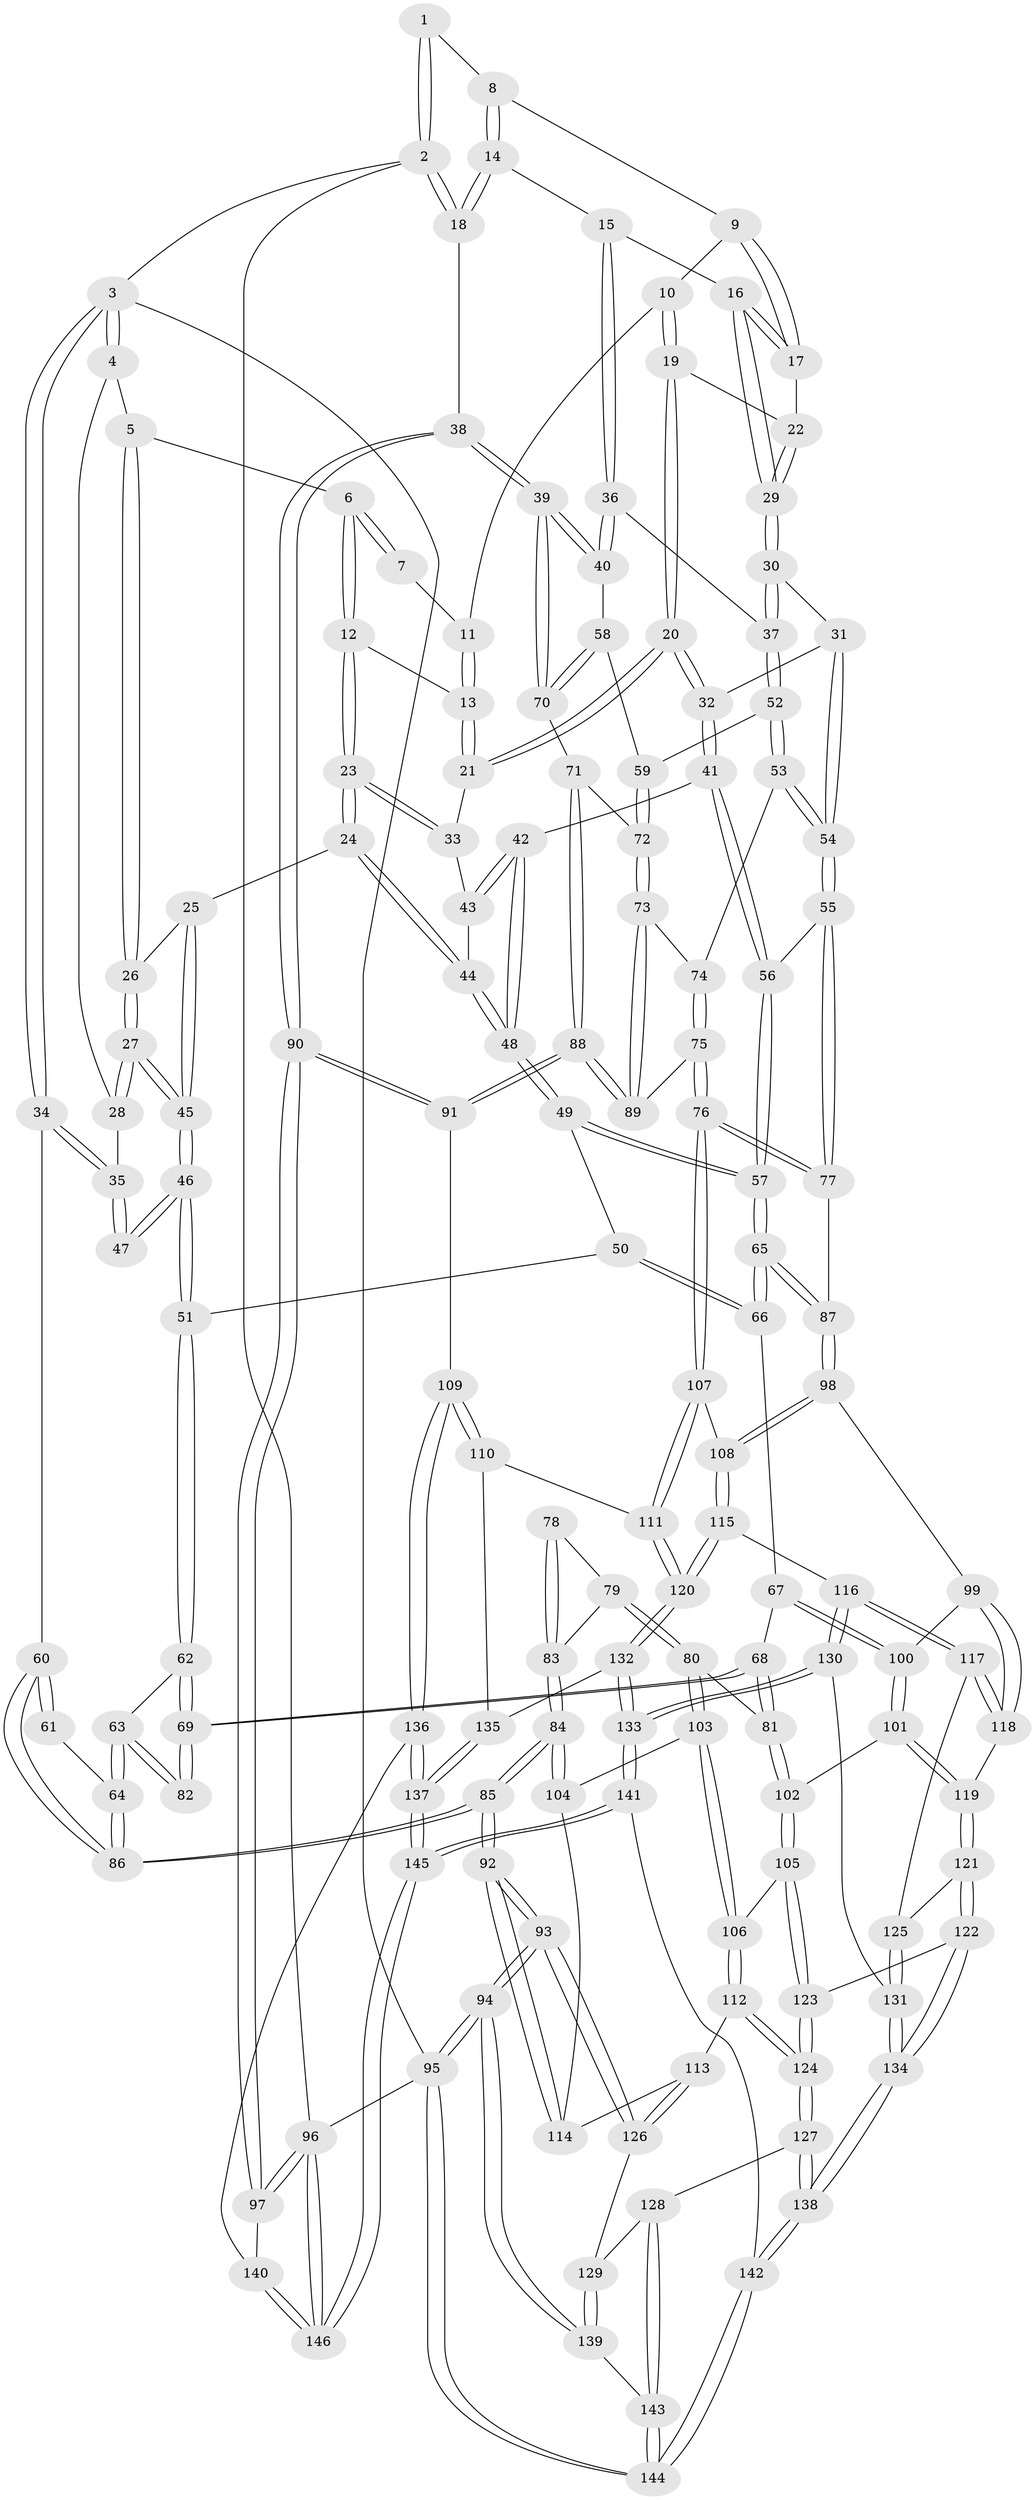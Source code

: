 // coarse degree distribution, {4: 0.37209302325581395, 6: 0.11627906976744186, 5: 0.43023255813953487, 3: 0.05813953488372093, 2: 0.023255813953488372}
// Generated by graph-tools (version 1.1) at 2025/42/03/06/25 10:42:36]
// undirected, 146 vertices, 362 edges
graph export_dot {
graph [start="1"]
  node [color=gray90,style=filled];
  1 [pos="+0.8198306988843251+0"];
  2 [pos="+1+0"];
  3 [pos="+0+0"];
  4 [pos="+0.17283458304337518+0"];
  5 [pos="+0.1932033987637232+0"];
  6 [pos="+0.2838091401196885+0"];
  7 [pos="+0.672738500030155+0"];
  8 [pos="+0.8476916465139533+0.024662506569665562"];
  9 [pos="+0.8329930605729047+0.03829132106514859"];
  10 [pos="+0.7118457989309255+0.030955604759332463"];
  11 [pos="+0.6682527574707777+0"];
  12 [pos="+0.4278643399724189+0.047988181968237155"];
  13 [pos="+0.57998876524558+0.045451311483935004"];
  14 [pos="+0.9114112321694836+0.09117674489914158"];
  15 [pos="+0.9016510505079482+0.11418522825005663"];
  16 [pos="+0.8298573626650757+0.13215237586235462"];
  17 [pos="+0.8014745557884205+0.07581399353491164"];
  18 [pos="+1+0"];
  19 [pos="+0.7155291746946839+0.0684250105309655"];
  20 [pos="+0.6535503734404511+0.13735766868946786"];
  21 [pos="+0.5900564061575914+0.08899978162925583"];
  22 [pos="+0.7468868104338381+0.08324614368311965"];
  23 [pos="+0.4385181445419969+0.14826965898152536"];
  24 [pos="+0.432169263021631+0.1637810076448995"];
  25 [pos="+0.37874291770707386+0.17078592402250162"];
  26 [pos="+0.28981904107670864+0.09032338356499008"];
  27 [pos="+0.26014716335734706+0.21698330950530026"];
  28 [pos="+0.16528749002012894+0.017553301897215226"];
  29 [pos="+0.7881913063241763+0.1867712969011963"];
  30 [pos="+0.7806400910014002+0.21822047702172456"];
  31 [pos="+0.6857017952015606+0.22134830160776192"];
  32 [pos="+0.6611686129527867+0.21480561673645235"];
  33 [pos="+0.5226188966523827+0.13519374087489458"];
  34 [pos="+0+0.03678589902382818"];
  35 [pos="+0.11999152936347475+0.19043032509688249"];
  36 [pos="+0.9293865386760465+0.24498892589339505"];
  37 [pos="+0.8145711175638485+0.24661131637756983"];
  38 [pos="+1+0.3207815018067629"];
  39 [pos="+1+0.3188719913656628"];
  40 [pos="+0.9456368246659241+0.2540740480770759"];
  41 [pos="+0.6437937910928411+0.22667137888850858"];
  42 [pos="+0.62591513753797+0.22165884514999903"];
  43 [pos="+0.586377312430185+0.19782803377386768"];
  44 [pos="+0.4413014740178817+0.19033294964540878"];
  45 [pos="+0.26160744965954585+0.22818789121509636"];
  46 [pos="+0.23437262860691088+0.2766550015008055"];
  47 [pos="+0.14413170121793192+0.24720383946921873"];
  48 [pos="+0.45201220237591794+0.2384037184773019"];
  49 [pos="+0.45124790732897935+0.2601990982033236"];
  50 [pos="+0.2820410714679515+0.2976383063753671"];
  51 [pos="+0.23623143209178715+0.2806824000401015"];
  52 [pos="+0.7888413374805557+0.37443951157730604"];
  53 [pos="+0.7740780429762049+0.3805852099731611"];
  54 [pos="+0.7381531189559278+0.3863465622497746"];
  55 [pos="+0.7257308728829865+0.3933168696315462"];
  56 [pos="+0.6182698715847129+0.2808339993940058"];
  57 [pos="+0.5029129213317617+0.4110869002790875"];
  58 [pos="+0.8412273509137291+0.37431528058293867"];
  59 [pos="+0.8065448767724371+0.38165814117519575"];
  60 [pos="+0+0.27132769794872463"];
  61 [pos="+0.13350311971449313+0.25427610013658924"];
  62 [pos="+0.23145139896889938+0.30526546605433996"];
  63 [pos="+0.06566320705405297+0.4005682376578429"];
  64 [pos="+0.04129077714894793+0.39707440272315625"];
  65 [pos="+0.49540270265642095+0.4636627028301182"];
  66 [pos="+0.47098534576647705+0.4632858854185824"];
  67 [pos="+0.2663191673016676+0.519169475366203"];
  68 [pos="+0.2633013610471653+0.5190417427545314"];
  69 [pos="+0.2195073522095597+0.4175576864127587"];
  70 [pos="+0.9713108912913192+0.39188016993152724"];
  71 [pos="+0.9194124752825839+0.44371812691993817"];
  72 [pos="+0.8478436173557441+0.44300924756506427"];
  73 [pos="+0.82325832378243+0.53669543801541"];
  74 [pos="+0.780535939777716+0.4208645606756325"];
  75 [pos="+0.7658712832706381+0.5758495310841217"];
  76 [pos="+0.6736751443824154+0.5806594267825476"];
  77 [pos="+0.6041879383505401+0.5149419152486643"];
  78 [pos="+0.12503701291130986+0.4607123223998072"];
  79 [pos="+0.1804287030284827+0.549114839957298"];
  80 [pos="+0.22165328041759358+0.5526601105015252"];
  81 [pos="+0.23095988920180158+0.5456242627486118"];
  82 [pos="+0.11562051499871533+0.41393716553320004"];
  83 [pos="+0.025712195180954574+0.5515346497661376"];
  84 [pos="+0+0.5585625379188973"];
  85 [pos="+0+0.5552231680311162"];
  86 [pos="+0+0.4782526288761326"];
  87 [pos="+0.5209403339773655+0.49164140659482225"];
  88 [pos="+0.8984595063078488+0.6142373879183125"];
  89 [pos="+0.8185532113869034+0.5772236288290568"];
  90 [pos="+1+0.665949227519631"];
  91 [pos="+0.9674569790791283+0.673872042843365"];
  92 [pos="+0+0.7046082343809393"];
  93 [pos="+0+0.8563511763432747"];
  94 [pos="+0+1"];
  95 [pos="+0+1"];
  96 [pos="+1+1"];
  97 [pos="+1+1"];
  98 [pos="+0.47926003340614914+0.6089086945300451"];
  99 [pos="+0.47782862505375967+0.612192498172531"];
  100 [pos="+0.353804016374683+0.6697929767974378"];
  101 [pos="+0.34621961670752466+0.69057748766513"];
  102 [pos="+0.3187744988649813+0.706726742066344"];
  103 [pos="+0.20624509985311743+0.6358527574318893"];
  104 [pos="+0.11268216920923664+0.6630857197587131"];
  105 [pos="+0.31512249838145046+0.7093492906824282"];
  106 [pos="+0.21017093074090246+0.6571881130387913"];
  107 [pos="+0.6723696640373306+0.629995625359676"];
  108 [pos="+0.5724527420685518+0.7016032581429587"];
  109 [pos="+0.8664469652258975+0.7814415985973087"];
  110 [pos="+0.7490690339162447+0.7614697637226665"];
  111 [pos="+0.685125982765828+0.7088547087016307"];
  112 [pos="+0.19139546320961312+0.7309732174536453"];
  113 [pos="+0.14773012877946518+0.750210920583198"];
  114 [pos="+0.12192542536330406+0.7338320287310295"];
  115 [pos="+0.5310594720047322+0.761221220230987"];
  116 [pos="+0.5194879771386733+0.7617579800610749"];
  117 [pos="+0.5160757962361621+0.759536538076274"];
  118 [pos="+0.4797144903490909+0.6928680064665595"];
  119 [pos="+0.3968048467875163+0.7391085577172007"];
  120 [pos="+0.6137644412557108+0.7841077470006612"];
  121 [pos="+0.3961854702265276+0.7854496802685267"];
  122 [pos="+0.3767101166280655+0.8003503453959209"];
  123 [pos="+0.28105862626129563+0.8027435018265574"];
  124 [pos="+0.2783362441130153+0.80473841184326"];
  125 [pos="+0.4330515139368498+0.7954165591280543"];
  126 [pos="+0.12418272025650666+0.8301325707247573"];
  127 [pos="+0.2689555274749622+0.8357366902117366"];
  128 [pos="+0.26354779976359244+0.8379798369414274"];
  129 [pos="+0.13184470338664034+0.8376860593825065"];
  130 [pos="+0.509780363410752+0.8607896382818957"];
  131 [pos="+0.45221839445112666+0.8568807974518241"];
  132 [pos="+0.6291029969731372+0.8669580004657667"];
  133 [pos="+0.5968138833665303+0.9825206632022134"];
  134 [pos="+0.39943247784859354+0.896961811145429"];
  135 [pos="+0.7138936874070456+0.8302354870705655"];
  136 [pos="+0.8561469355103648+0.8888046889760844"];
  137 [pos="+0.7904532671717283+0.9449268248611418"];
  138 [pos="+0.35898708551927444+0.9915097982090738"];
  139 [pos="+0.14793394974409912+0.9178486610233411"];
  140 [pos="+0.8862160890108961+0.9065796655344277"];
  141 [pos="+0.6166593879163609+1"];
  142 [pos="+0.37843066562942446+1"];
  143 [pos="+0.18602977871915224+0.9292054630728236"];
  144 [pos="+0.3746530930760217+1"];
  145 [pos="+0.6224074840620425+1"];
  146 [pos="+1+1"];
  1 -- 2;
  1 -- 2;
  1 -- 8;
  2 -- 3;
  2 -- 18;
  2 -- 18;
  2 -- 96;
  3 -- 4;
  3 -- 4;
  3 -- 34;
  3 -- 34;
  3 -- 95;
  4 -- 5;
  4 -- 28;
  5 -- 6;
  5 -- 26;
  5 -- 26;
  6 -- 7;
  6 -- 7;
  6 -- 12;
  6 -- 12;
  7 -- 11;
  8 -- 9;
  8 -- 14;
  8 -- 14;
  9 -- 10;
  9 -- 17;
  9 -- 17;
  10 -- 11;
  10 -- 19;
  10 -- 19;
  11 -- 13;
  11 -- 13;
  12 -- 13;
  12 -- 23;
  12 -- 23;
  13 -- 21;
  13 -- 21;
  14 -- 15;
  14 -- 18;
  14 -- 18;
  15 -- 16;
  15 -- 36;
  15 -- 36;
  16 -- 17;
  16 -- 17;
  16 -- 29;
  16 -- 29;
  17 -- 22;
  18 -- 38;
  19 -- 20;
  19 -- 20;
  19 -- 22;
  20 -- 21;
  20 -- 21;
  20 -- 32;
  20 -- 32;
  21 -- 33;
  22 -- 29;
  22 -- 29;
  23 -- 24;
  23 -- 24;
  23 -- 33;
  23 -- 33;
  24 -- 25;
  24 -- 44;
  24 -- 44;
  25 -- 26;
  25 -- 45;
  25 -- 45;
  26 -- 27;
  26 -- 27;
  27 -- 28;
  27 -- 28;
  27 -- 45;
  27 -- 45;
  28 -- 35;
  29 -- 30;
  29 -- 30;
  30 -- 31;
  30 -- 37;
  30 -- 37;
  31 -- 32;
  31 -- 54;
  31 -- 54;
  32 -- 41;
  32 -- 41;
  33 -- 43;
  34 -- 35;
  34 -- 35;
  34 -- 60;
  35 -- 47;
  35 -- 47;
  36 -- 37;
  36 -- 40;
  36 -- 40;
  37 -- 52;
  37 -- 52;
  38 -- 39;
  38 -- 39;
  38 -- 90;
  38 -- 90;
  39 -- 40;
  39 -- 40;
  39 -- 70;
  39 -- 70;
  40 -- 58;
  41 -- 42;
  41 -- 56;
  41 -- 56;
  42 -- 43;
  42 -- 43;
  42 -- 48;
  42 -- 48;
  43 -- 44;
  44 -- 48;
  44 -- 48;
  45 -- 46;
  45 -- 46;
  46 -- 47;
  46 -- 47;
  46 -- 51;
  46 -- 51;
  48 -- 49;
  48 -- 49;
  49 -- 50;
  49 -- 57;
  49 -- 57;
  50 -- 51;
  50 -- 66;
  50 -- 66;
  51 -- 62;
  51 -- 62;
  52 -- 53;
  52 -- 53;
  52 -- 59;
  53 -- 54;
  53 -- 54;
  53 -- 74;
  54 -- 55;
  54 -- 55;
  55 -- 56;
  55 -- 77;
  55 -- 77;
  56 -- 57;
  56 -- 57;
  57 -- 65;
  57 -- 65;
  58 -- 59;
  58 -- 70;
  58 -- 70;
  59 -- 72;
  59 -- 72;
  60 -- 61;
  60 -- 61;
  60 -- 86;
  60 -- 86;
  61 -- 64;
  62 -- 63;
  62 -- 69;
  62 -- 69;
  63 -- 64;
  63 -- 64;
  63 -- 82;
  63 -- 82;
  64 -- 86;
  64 -- 86;
  65 -- 66;
  65 -- 66;
  65 -- 87;
  65 -- 87;
  66 -- 67;
  67 -- 68;
  67 -- 100;
  67 -- 100;
  68 -- 69;
  68 -- 69;
  68 -- 81;
  68 -- 81;
  69 -- 82;
  69 -- 82;
  70 -- 71;
  71 -- 72;
  71 -- 88;
  71 -- 88;
  72 -- 73;
  72 -- 73;
  73 -- 74;
  73 -- 89;
  73 -- 89;
  74 -- 75;
  74 -- 75;
  75 -- 76;
  75 -- 76;
  75 -- 89;
  76 -- 77;
  76 -- 77;
  76 -- 107;
  76 -- 107;
  77 -- 87;
  78 -- 79;
  78 -- 83;
  78 -- 83;
  79 -- 80;
  79 -- 80;
  79 -- 83;
  80 -- 81;
  80 -- 103;
  80 -- 103;
  81 -- 102;
  81 -- 102;
  83 -- 84;
  83 -- 84;
  84 -- 85;
  84 -- 85;
  84 -- 104;
  84 -- 104;
  85 -- 86;
  85 -- 86;
  85 -- 92;
  85 -- 92;
  87 -- 98;
  87 -- 98;
  88 -- 89;
  88 -- 89;
  88 -- 91;
  88 -- 91;
  90 -- 91;
  90 -- 91;
  90 -- 97;
  90 -- 97;
  91 -- 109;
  92 -- 93;
  92 -- 93;
  92 -- 114;
  92 -- 114;
  93 -- 94;
  93 -- 94;
  93 -- 126;
  93 -- 126;
  94 -- 95;
  94 -- 95;
  94 -- 139;
  94 -- 139;
  95 -- 144;
  95 -- 144;
  95 -- 96;
  96 -- 97;
  96 -- 97;
  96 -- 146;
  96 -- 146;
  97 -- 140;
  98 -- 99;
  98 -- 108;
  98 -- 108;
  99 -- 100;
  99 -- 118;
  99 -- 118;
  100 -- 101;
  100 -- 101;
  101 -- 102;
  101 -- 119;
  101 -- 119;
  102 -- 105;
  102 -- 105;
  103 -- 104;
  103 -- 106;
  103 -- 106;
  104 -- 114;
  105 -- 106;
  105 -- 123;
  105 -- 123;
  106 -- 112;
  106 -- 112;
  107 -- 108;
  107 -- 111;
  107 -- 111;
  108 -- 115;
  108 -- 115;
  109 -- 110;
  109 -- 110;
  109 -- 136;
  109 -- 136;
  110 -- 111;
  110 -- 135;
  111 -- 120;
  111 -- 120;
  112 -- 113;
  112 -- 124;
  112 -- 124;
  113 -- 114;
  113 -- 126;
  113 -- 126;
  115 -- 116;
  115 -- 120;
  115 -- 120;
  116 -- 117;
  116 -- 117;
  116 -- 130;
  116 -- 130;
  117 -- 118;
  117 -- 118;
  117 -- 125;
  118 -- 119;
  119 -- 121;
  119 -- 121;
  120 -- 132;
  120 -- 132;
  121 -- 122;
  121 -- 122;
  121 -- 125;
  122 -- 123;
  122 -- 134;
  122 -- 134;
  123 -- 124;
  123 -- 124;
  124 -- 127;
  124 -- 127;
  125 -- 131;
  125 -- 131;
  126 -- 129;
  127 -- 128;
  127 -- 138;
  127 -- 138;
  128 -- 129;
  128 -- 143;
  128 -- 143;
  129 -- 139;
  129 -- 139;
  130 -- 131;
  130 -- 133;
  130 -- 133;
  131 -- 134;
  131 -- 134;
  132 -- 133;
  132 -- 133;
  132 -- 135;
  133 -- 141;
  133 -- 141;
  134 -- 138;
  134 -- 138;
  135 -- 137;
  135 -- 137;
  136 -- 137;
  136 -- 137;
  136 -- 140;
  137 -- 145;
  137 -- 145;
  138 -- 142;
  138 -- 142;
  139 -- 143;
  140 -- 146;
  140 -- 146;
  141 -- 142;
  141 -- 145;
  141 -- 145;
  142 -- 144;
  142 -- 144;
  143 -- 144;
  143 -- 144;
  145 -- 146;
  145 -- 146;
}

